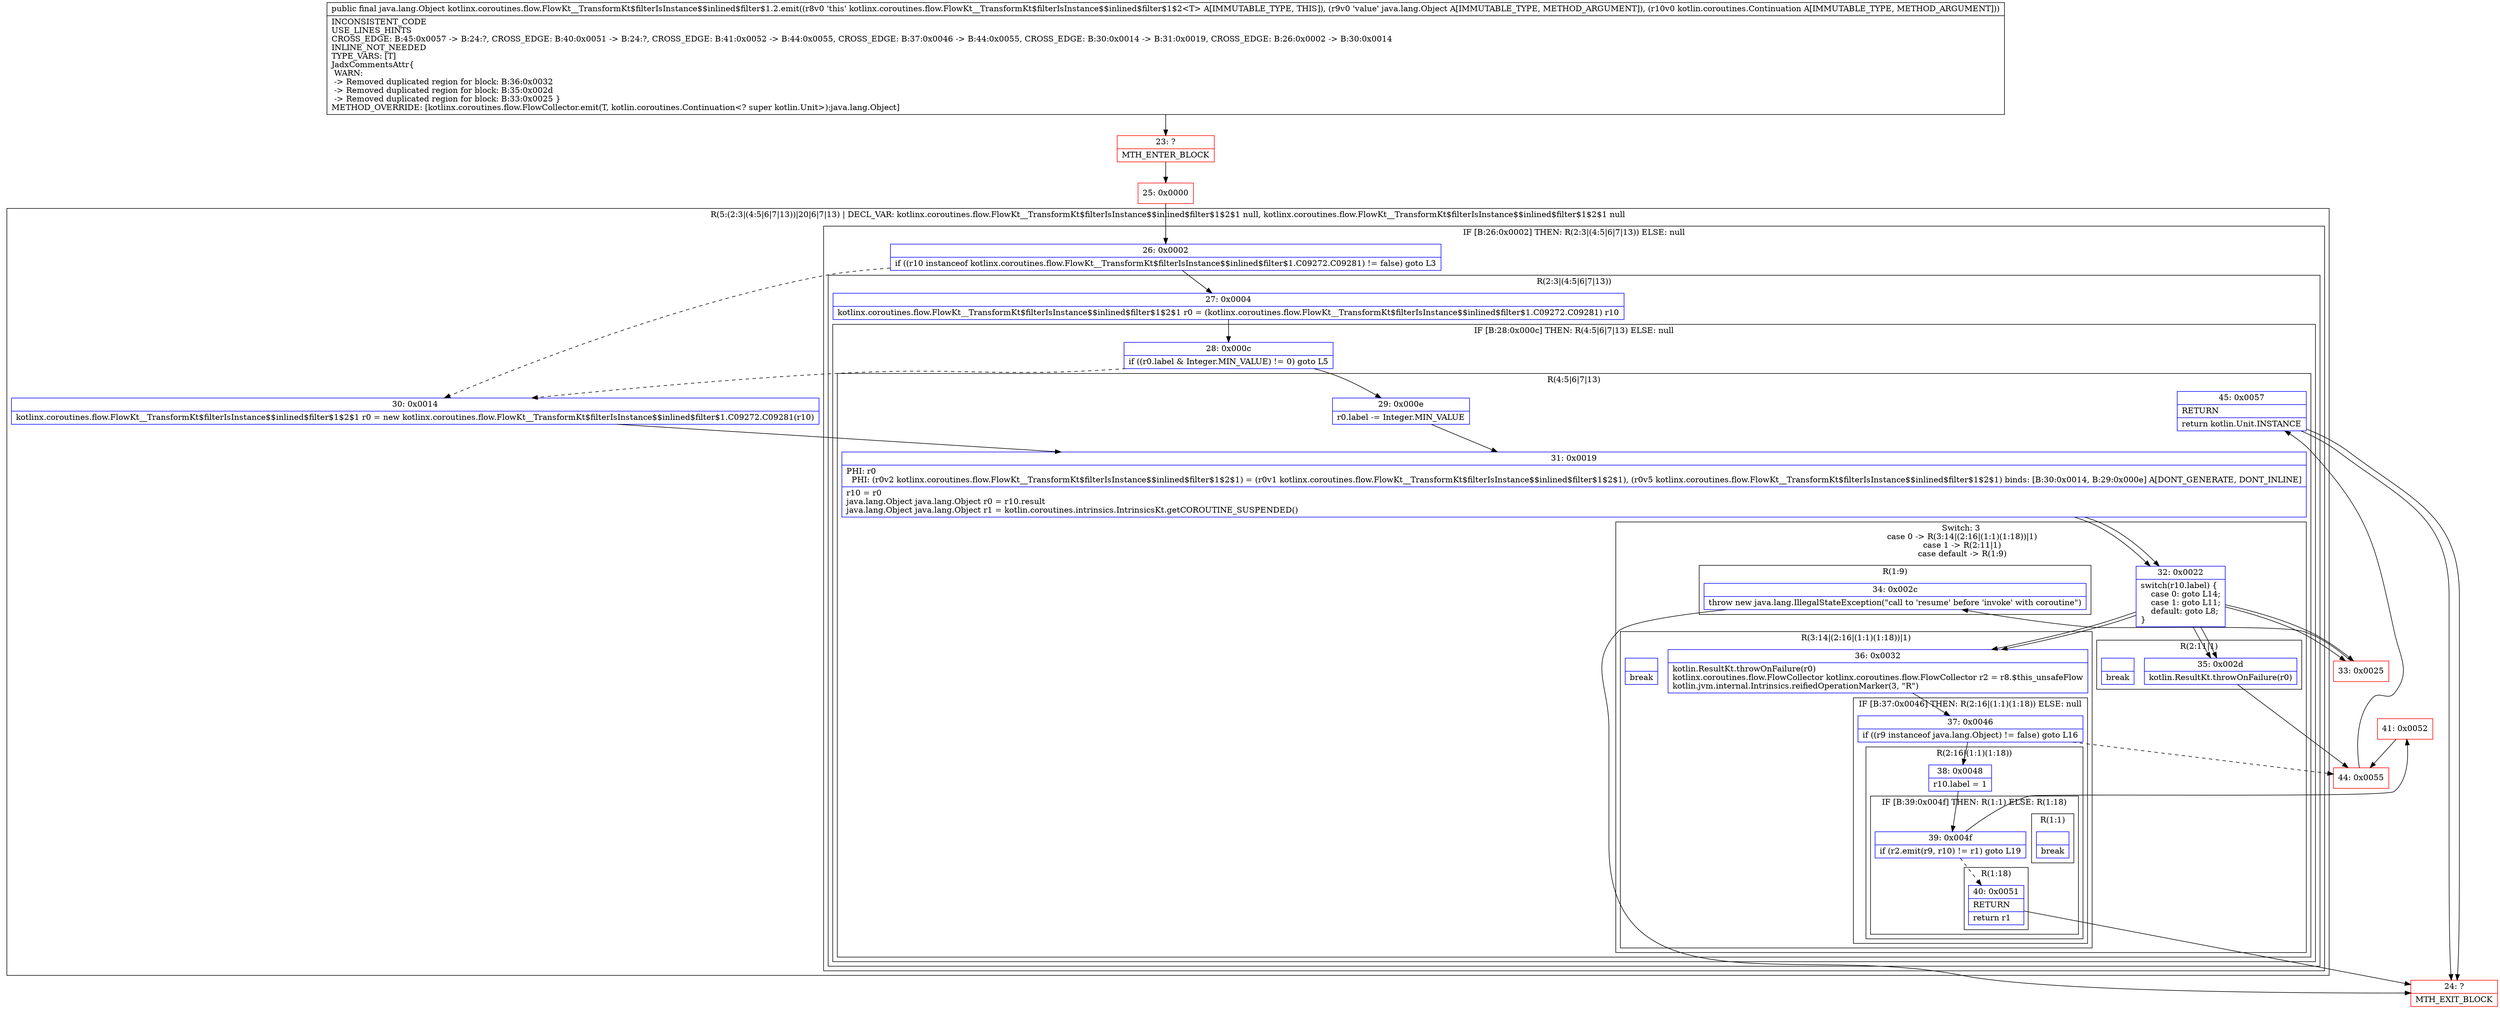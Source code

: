 digraph "CFG forkotlinx.coroutines.flow.FlowKt__TransformKt$filterIsInstance$$inlined$filter$1.2.emit(Ljava\/lang\/Object;Lkotlin\/coroutines\/Continuation;)Ljava\/lang\/Object;" {
subgraph cluster_Region_825651355 {
label = "R(5:(2:3|(4:5|6|7|13))|20|6|7|13) | DECL_VAR: kotlinx.coroutines.flow.FlowKt__TransformKt$filterIsInstance$$inlined$filter$1$2$1 null, kotlinx.coroutines.flow.FlowKt__TransformKt$filterIsInstance$$inlined$filter$1$2$1 null\l";
node [shape=record,color=blue];
subgraph cluster_IfRegion_350860013 {
label = "IF [B:26:0x0002] THEN: R(2:3|(4:5|6|7|13)) ELSE: null";
node [shape=record,color=blue];
Node_26 [shape=record,label="{26\:\ 0x0002|if ((r10 instanceof kotlinx.coroutines.flow.FlowKt__TransformKt$filterIsInstance$$inlined$filter$1.C09272.C09281) != false) goto L3\l}"];
subgraph cluster_Region_104666490 {
label = "R(2:3|(4:5|6|7|13))";
node [shape=record,color=blue];
Node_27 [shape=record,label="{27\:\ 0x0004|kotlinx.coroutines.flow.FlowKt__TransformKt$filterIsInstance$$inlined$filter$1$2$1 r0 = (kotlinx.coroutines.flow.FlowKt__TransformKt$filterIsInstance$$inlined$filter$1.C09272.C09281) r10\l}"];
subgraph cluster_IfRegion_1997974503 {
label = "IF [B:28:0x000c] THEN: R(4:5|6|7|13) ELSE: null";
node [shape=record,color=blue];
Node_28 [shape=record,label="{28\:\ 0x000c|if ((r0.label & Integer.MIN_VALUE) != 0) goto L5\l}"];
subgraph cluster_Region_1137547095 {
label = "R(4:5|6|7|13)";
node [shape=record,color=blue];
Node_29 [shape=record,label="{29\:\ 0x000e|r0.label \-= Integer.MIN_VALUE\l}"];
Node_31 [shape=record,label="{31\:\ 0x0019|PHI: r0 \l  PHI: (r0v2 kotlinx.coroutines.flow.FlowKt__TransformKt$filterIsInstance$$inlined$filter$1$2$1) = (r0v1 kotlinx.coroutines.flow.FlowKt__TransformKt$filterIsInstance$$inlined$filter$1$2$1), (r0v5 kotlinx.coroutines.flow.FlowKt__TransformKt$filterIsInstance$$inlined$filter$1$2$1) binds: [B:30:0x0014, B:29:0x000e] A[DONT_GENERATE, DONT_INLINE]\l|r10 = r0\ljava.lang.Object java.lang.Object r0 = r10.result\ljava.lang.Object java.lang.Object r1 = kotlin.coroutines.intrinsics.IntrinsicsKt.getCOROUTINE_SUSPENDED()\l}"];
subgraph cluster_SwitchRegion_1201994571 {
label = "Switch: 3
 case 0 -> R(3:14|(2:16|(1:1)(1:18))|1)
 case 1 -> R(2:11|1)
 case default -> R(1:9)";
node [shape=record,color=blue];
Node_32 [shape=record,label="{32\:\ 0x0022|switch(r10.label) \{\l    case 0: goto L14;\l    case 1: goto L11;\l    default: goto L8;\l\}\l}"];
subgraph cluster_Region_1688875754 {
label = "R(3:14|(2:16|(1:1)(1:18))|1)";
node [shape=record,color=blue];
Node_36 [shape=record,label="{36\:\ 0x0032|kotlin.ResultKt.throwOnFailure(r0)\lkotlinx.coroutines.flow.FlowCollector kotlinx.coroutines.flow.FlowCollector r2 = r8.$this_unsafeFlow\lkotlin.jvm.internal.Intrinsics.reifiedOperationMarker(3, \"R\")\l}"];
subgraph cluster_IfRegion_397614196 {
label = "IF [B:37:0x0046] THEN: R(2:16|(1:1)(1:18)) ELSE: null";
node [shape=record,color=blue];
Node_37 [shape=record,label="{37\:\ 0x0046|if ((r9 instanceof java.lang.Object) != false) goto L16\l}"];
subgraph cluster_Region_1167391116 {
label = "R(2:16|(1:1)(1:18))";
node [shape=record,color=blue];
Node_38 [shape=record,label="{38\:\ 0x0048|r10.label = 1\l}"];
subgraph cluster_IfRegion_736928385 {
label = "IF [B:39:0x004f] THEN: R(1:1) ELSE: R(1:18)";
node [shape=record,color=blue];
Node_39 [shape=record,label="{39\:\ 0x004f|if (r2.emit(r9, r10) != r1) goto L19\l}"];
subgraph cluster_Region_478688346 {
label = "R(1:1)";
node [shape=record,color=blue];
Node_InsnContainer_1160741884 [shape=record,label="{|break\l}"];
}
subgraph cluster_Region_1210498435 {
label = "R(1:18)";
node [shape=record,color=blue];
Node_40 [shape=record,label="{40\:\ 0x0051|RETURN\l|return r1\l}"];
}
}
}
}
Node_InsnContainer_119820589 [shape=record,label="{|break\l}"];
}
subgraph cluster_Region_101773162 {
label = "R(2:11|1)";
node [shape=record,color=blue];
Node_35 [shape=record,label="{35\:\ 0x002d|kotlin.ResultKt.throwOnFailure(r0)\l}"];
Node_InsnContainer_142327041 [shape=record,label="{|break\l}"];
}
subgraph cluster_Region_1435267760 {
label = "R(1:9)";
node [shape=record,color=blue];
Node_34 [shape=record,label="{34\:\ 0x002c|throw new java.lang.IllegalStateException(\"call to 'resume' before 'invoke' with coroutine\")\l}"];
}
}
Node_45 [shape=record,label="{45\:\ 0x0057|RETURN\l|return kotlin.Unit.INSTANCE\l}"];
}
}
}
}
Node_30 [shape=record,label="{30\:\ 0x0014|kotlinx.coroutines.flow.FlowKt__TransformKt$filterIsInstance$$inlined$filter$1$2$1 r0 = new kotlinx.coroutines.flow.FlowKt__TransformKt$filterIsInstance$$inlined$filter$1.C09272.C09281(r10)\l}"];
Node_31 [shape=record,label="{31\:\ 0x0019|PHI: r0 \l  PHI: (r0v2 kotlinx.coroutines.flow.FlowKt__TransformKt$filterIsInstance$$inlined$filter$1$2$1) = (r0v1 kotlinx.coroutines.flow.FlowKt__TransformKt$filterIsInstance$$inlined$filter$1$2$1), (r0v5 kotlinx.coroutines.flow.FlowKt__TransformKt$filterIsInstance$$inlined$filter$1$2$1) binds: [B:30:0x0014, B:29:0x000e] A[DONT_GENERATE, DONT_INLINE]\l|r10 = r0\ljava.lang.Object java.lang.Object r0 = r10.result\ljava.lang.Object java.lang.Object r1 = kotlin.coroutines.intrinsics.IntrinsicsKt.getCOROUTINE_SUSPENDED()\l}"];
subgraph cluster_SwitchRegion_70578052 {
label = "Switch: 0";
node [shape=record,color=blue];
Node_32 [shape=record,label="{32\:\ 0x0022|switch(r10.label) \{\l    case 0: goto L14;\l    case 1: goto L11;\l    default: goto L8;\l\}\l}"];
}
Node_45 [shape=record,label="{45\:\ 0x0057|RETURN\l|return kotlin.Unit.INSTANCE\l}"];
}
Node_23 [shape=record,color=red,label="{23\:\ ?|MTH_ENTER_BLOCK\l}"];
Node_25 [shape=record,color=red,label="{25\:\ 0x0000}"];
Node_33 [shape=record,color=red,label="{33\:\ 0x0025}"];
Node_24 [shape=record,color=red,label="{24\:\ ?|MTH_EXIT_BLOCK\l}"];
Node_44 [shape=record,color=red,label="{44\:\ 0x0055}"];
Node_41 [shape=record,color=red,label="{41\:\ 0x0052}"];
MethodNode[shape=record,label="{public final java.lang.Object kotlinx.coroutines.flow.FlowKt__TransformKt$filterIsInstance$$inlined$filter$1.2.emit((r8v0 'this' kotlinx.coroutines.flow.FlowKt__TransformKt$filterIsInstance$$inlined$filter$1$2\<T\> A[IMMUTABLE_TYPE, THIS]), (r9v0 'value' java.lang.Object A[IMMUTABLE_TYPE, METHOD_ARGUMENT]), (r10v0 kotlin.coroutines.Continuation A[IMMUTABLE_TYPE, METHOD_ARGUMENT]))  | INCONSISTENT_CODE\lUSE_LINES_HINTS\lCROSS_EDGE: B:45:0x0057 \-\> B:24:?, CROSS_EDGE: B:40:0x0051 \-\> B:24:?, CROSS_EDGE: B:41:0x0052 \-\> B:44:0x0055, CROSS_EDGE: B:37:0x0046 \-\> B:44:0x0055, CROSS_EDGE: B:30:0x0014 \-\> B:31:0x0019, CROSS_EDGE: B:26:0x0002 \-\> B:30:0x0014\lINLINE_NOT_NEEDED\lTYPE_VARS: [T]\lJadxCommentsAttr\{\l WARN: \l \-\> Removed duplicated region for block: B:36:0x0032 \l \-\> Removed duplicated region for block: B:35:0x002d \l \-\> Removed duplicated region for block: B:33:0x0025 \}\lMETHOD_OVERRIDE: [kotlinx.coroutines.flow.FlowCollector.emit(T, kotlin.coroutines.Continuation\<? super kotlin.Unit\>):java.lang.Object]\l}"];
MethodNode -> Node_23;Node_26 -> Node_27;
Node_26 -> Node_30[style=dashed];
Node_27 -> Node_28;
Node_28 -> Node_29;
Node_28 -> Node_30[style=dashed];
Node_29 -> Node_31;
Node_31 -> Node_32;
Node_32 -> Node_33;
Node_32 -> Node_35;
Node_32 -> Node_36;
Node_36 -> Node_37;
Node_37 -> Node_38;
Node_37 -> Node_44[style=dashed];
Node_38 -> Node_39;
Node_39 -> Node_40[style=dashed];
Node_39 -> Node_41;
Node_40 -> Node_24;
Node_35 -> Node_44;
Node_34 -> Node_24;
Node_45 -> Node_24;
Node_30 -> Node_31;
Node_31 -> Node_32;
Node_32 -> Node_33;
Node_32 -> Node_35;
Node_32 -> Node_36;
Node_45 -> Node_24;
Node_23 -> Node_25;
Node_25 -> Node_26;
Node_33 -> Node_34;
Node_44 -> Node_45;
Node_41 -> Node_44;
}

